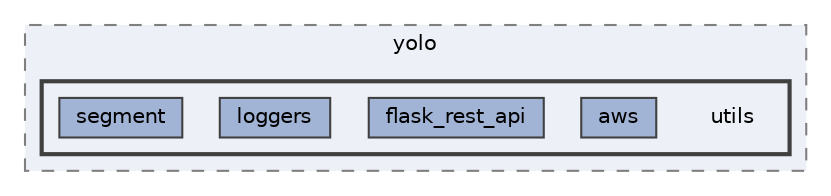 digraph "C:/Users/dorij/OneDrive/Desktop/ur5/vision/yolo/utils"
{
 // LATEX_PDF_SIZE
  bgcolor="transparent";
  edge [fontname=Helvetica,fontsize=10,labelfontname=Helvetica,labelfontsize=10];
  node [fontname=Helvetica,fontsize=10,shape=box,height=0.2,width=0.4];
  compound=true
  subgraph clusterdir_b9309eed96cb4578c401d3eed0c0ec61 {
    graph [ bgcolor="#edf0f7", pencolor="grey50", label="yolo", fontname=Helvetica,fontsize=10 style="filled,dashed", URL="dir_b9309eed96cb4578c401d3eed0c0ec61.html",tooltip=""]
  subgraph clusterdir_be0f2cc99eff50f9f796998598f48c6b {
    graph [ bgcolor="#edf0f7", pencolor="grey25", label="", fontname=Helvetica,fontsize=10 style="filled,bold", URL="dir_be0f2cc99eff50f9f796998598f48c6b.html",tooltip=""]
    dir_be0f2cc99eff50f9f796998598f48c6b [shape=plaintext, label="utils"];
  dir_749545c8fe43bff2b7d7da7f841f5d86 [label="aws", fillcolor="#a2b4d6", color="grey25", style="filled", URL="dir_749545c8fe43bff2b7d7da7f841f5d86.html",tooltip=""];
  dir_0783d6e5c8c2b1c578256e1d27664749 [label="flask_rest_api", fillcolor="#a2b4d6", color="grey25", style="filled", URL="dir_0783d6e5c8c2b1c578256e1d27664749.html",tooltip=""];
  dir_7ebd8d0c3f9b3871db87ade2cca28b8a [label="loggers", fillcolor="#a2b4d6", color="grey25", style="filled", URL="dir_7ebd8d0c3f9b3871db87ade2cca28b8a.html",tooltip=""];
  dir_68aadd300bf9cf219b95c0efe28bf9fc [label="segment", fillcolor="#a2b4d6", color="grey25", style="filled", URL="dir_68aadd300bf9cf219b95c0efe28bf9fc.html",tooltip=""];
  }
  }
}
